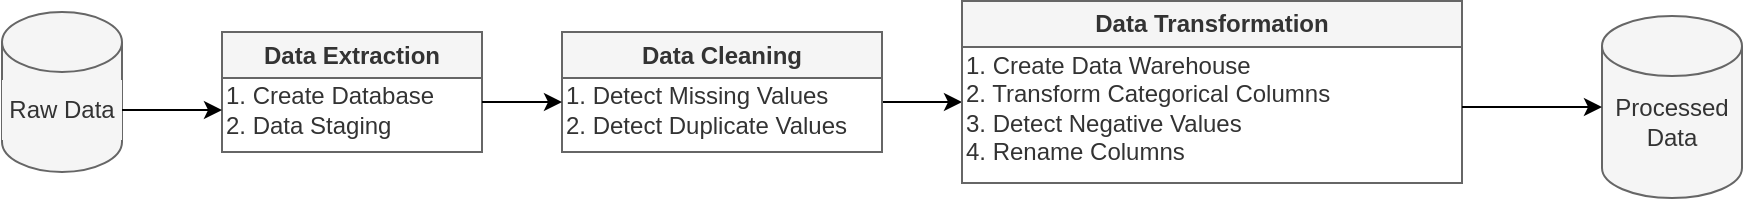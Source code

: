 <mxfile>
    <diagram id="-A4UXgcgp1hkX3lNP7hG" name="Page-1">
        <mxGraphModel dx="1304" dy="424" grid="1" gridSize="10" guides="1" tooltips="1" connect="1" arrows="1" fold="1" page="1" pageScale="1" pageWidth="850" pageHeight="1100" background="#ffffff" math="0" shadow="0">
            <root>
                <mxCell id="0"/>
                <mxCell id="1" parent="0"/>
                <mxCell id="2" value="Data Extraction" style="swimlane;whiteSpace=wrap;html=1;fillColor=#f5f5f5;fontColor=#333333;strokeColor=#666666;align=center;" parent="1" vertex="1">
                    <mxGeometry x="40" y="80" width="130" height="60" as="geometry">
                        <mxRectangle x="40" y="30" width="140" height="30" as="alternateBounds"/>
                    </mxGeometry>
                </mxCell>
                <mxCell id="3" value="1. Create Database&lt;br&gt;&lt;div style=&quot;text-align: justify;&quot;&gt;&lt;span style=&quot;background-color: initial;&quot;&gt;2. Data Staging&lt;/span&gt;&lt;/div&gt;" style="text;html=1;strokeColor=none;fillColor=none;align=left;verticalAlign=middle;whiteSpace=wrap;rounded=0;fontColor=#333333;" parent="2" vertex="1">
                    <mxGeometry y="24" width="120" height="30" as="geometry"/>
                </mxCell>
                <mxCell id="9" style="edgeStyle=none;html=1;exitX=1;exitY=0.5;exitDx=0;exitDy=0;strokeColor=#000000;" parent="1" edge="1">
                    <mxGeometry relative="1" as="geometry">
                        <mxPoint x="370" y="115" as="sourcePoint"/>
                        <mxPoint x="410" y="115" as="targetPoint"/>
                    </mxGeometry>
                </mxCell>
                <mxCell id="4" value="Data Cleaning" style="swimlane;whiteSpace=wrap;html=1;fillColor=#f5f5f5;fontColor=#333333;strokeColor=#666666;align=center;" parent="1" vertex="1">
                    <mxGeometry x="210" y="80" width="160" height="60" as="geometry">
                        <mxRectangle x="40" y="30" width="140" height="30" as="alternateBounds"/>
                    </mxGeometry>
                </mxCell>
                <mxCell id="5" value="1. Detect Missing Values&lt;br&gt;2. Detect Duplicate Values" style="text;html=1;strokeColor=none;fillColor=none;align=left;verticalAlign=middle;whiteSpace=wrap;rounded=0;fontColor=#333333;" parent="4" vertex="1">
                    <mxGeometry y="24" width="150" height="30" as="geometry"/>
                </mxCell>
                <mxCell id="6" value="" style="edgeStyle=none;html=1;strokeColor=#000000;" parent="1" edge="1">
                    <mxGeometry relative="1" as="geometry">
                        <mxPoint x="170" y="115" as="sourcePoint"/>
                        <mxPoint x="210" y="115" as="targetPoint"/>
                    </mxGeometry>
                </mxCell>
                <mxCell id="7" value="Data Transformation" style="swimlane;whiteSpace=wrap;html=1;fillColor=#f5f5f5;fontColor=#333333;strokeColor=#666666;align=center;" parent="1" vertex="1">
                    <mxGeometry x="410" y="64.5" width="250" height="91" as="geometry">
                        <mxRectangle x="40" y="30" width="140" height="30" as="alternateBounds"/>
                    </mxGeometry>
                </mxCell>
                <mxCell id="8" value="1. Create Data Warehouse&lt;br&gt;2. Transform Categorical Columns&lt;br&gt;3. Detect Negative Values&lt;br&gt;4. Rename Columns" style="text;html=1;strokeColor=none;fillColor=none;align=left;verticalAlign=middle;whiteSpace=wrap;rounded=0;fontColor=#333333;" parent="7" vertex="1">
                    <mxGeometry y="25" width="250" height="56" as="geometry"/>
                </mxCell>
                <mxCell id="10" value="" style="shape=cylinder3;whiteSpace=wrap;html=1;boundedLbl=1;backgroundOutline=1;size=15;strokeColor=#666666;fillColor=#f5f5f5;fontColor=#333333;" parent="1" vertex="1">
                    <mxGeometry x="-70" y="70" width="60" height="80" as="geometry"/>
                </mxCell>
                <mxCell id="12" value="" style="edgeStyle=none;html=1;strokeColor=#000000;" parent="1" source="11" target="3" edge="1">
                    <mxGeometry relative="1" as="geometry"/>
                </mxCell>
                <mxCell id="11" value="Raw Data" style="text;html=1;strokeColor=none;fillColor=#f5f5f5;align=center;verticalAlign=middle;whiteSpace=wrap;rounded=0;fontColor=#333333;" parent="1" vertex="1">
                    <mxGeometry x="-70" y="104" width="60" height="30" as="geometry"/>
                </mxCell>
                <mxCell id="13" value="" style="shape=cylinder3;whiteSpace=wrap;html=1;boundedLbl=1;backgroundOutline=1;size=15;strokeColor=#666666;fillColor=#f5f5f5;fontColor=#333333;" parent="1" vertex="1">
                    <mxGeometry x="730" y="72" width="70" height="91" as="geometry"/>
                </mxCell>
                <mxCell id="14" value="" style="edgeStyle=none;html=1;strokeColor=#000000;" parent="1" source="8" target="13" edge="1">
                    <mxGeometry relative="1" as="geometry"/>
                </mxCell>
                <mxCell id="15" value="Processed Data" style="text;html=1;strokeColor=none;fillColor=#f5f5f5;align=center;verticalAlign=middle;whiteSpace=wrap;rounded=0;fontColor=#333333;" parent="1" vertex="1">
                    <mxGeometry x="735" y="110" width="60" height="30" as="geometry"/>
                </mxCell>
            </root>
        </mxGraphModel>
    </diagram>
</mxfile>